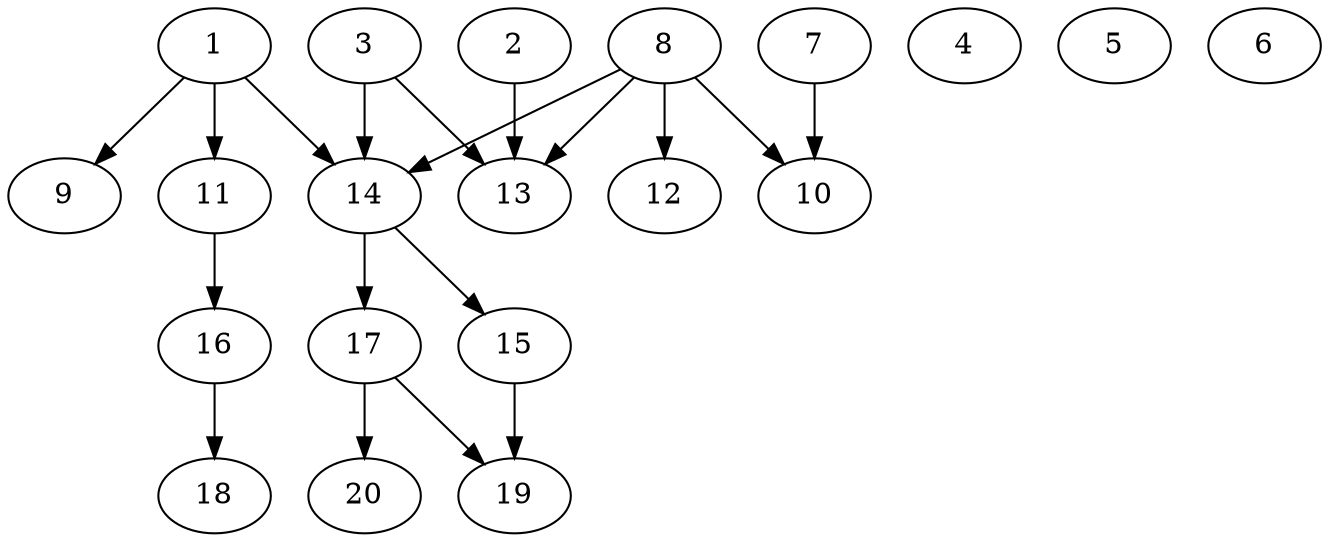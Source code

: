 // DAG automatically generated by daggen at Sat Jul 27 15:38:13 2019
// ./daggen --dot -n 20 --ccr 0.4 --fat 0.6 --regular 0.5 --density 0.4 --mindata 5242880 --maxdata 52428800 
digraph G {
  1 [size="82058240", alpha="0.13", expect_size="32823296"] 
  1 -> 9 [size ="32823296"]
  1 -> 11 [size ="32823296"]
  1 -> 14 [size ="32823296"]
  2 [size="71367680", alpha="0.20", expect_size="28547072"] 
  2 -> 13 [size ="28547072"]
  3 [size="68180480", alpha="0.03", expect_size="27272192"] 
  3 -> 13 [size ="27272192"]
  3 -> 14 [size ="27272192"]
  4 [size="45386240", alpha="0.05", expect_size="18154496"] 
  5 [size="115358720", alpha="0.05", expect_size="46143488"] 
  6 [size="23700480", alpha="0.16", expect_size="9480192"] 
  7 [size="76825600", alpha="0.14", expect_size="30730240"] 
  7 -> 10 [size ="30730240"]
  8 [size="128852480", alpha="0.11", expect_size="51540992"] 
  8 -> 10 [size ="51540992"]
  8 -> 12 [size ="51540992"]
  8 -> 13 [size ="51540992"]
  8 -> 14 [size ="51540992"]
  9 [size="112842240", alpha="0.06", expect_size="45136896"] 
  10 [size="99041280", alpha="0.07", expect_size="39616512"] 
  11 [size="94512640", alpha="0.08", expect_size="37805056"] 
  11 -> 16 [size ="37805056"]
  12 [size="52866560", alpha="0.16", expect_size="21146624"] 
  13 [size="51619840", alpha="0.20", expect_size="20647936"] 
  14 [size="66508800", alpha="0.14", expect_size="26603520"] 
  14 -> 15 [size ="26603520"]
  14 -> 17 [size ="26603520"]
  15 [size="95610880", alpha="0.15", expect_size="38244352"] 
  15 -> 19 [size ="38244352"]
  16 [size="125624320", alpha="0.17", expect_size="50249728"] 
  16 -> 18 [size ="50249728"]
  17 [size="99312640", alpha="0.01", expect_size="39725056"] 
  17 -> 19 [size ="39725056"]
  17 -> 20 [size ="39725056"]
  18 [size="66163200", alpha="0.16", expect_size="26465280"] 
  19 [size="129638400", alpha="0.16", expect_size="51855360"] 
  20 [size="47884800", alpha="0.10", expect_size="19153920"] 
}
